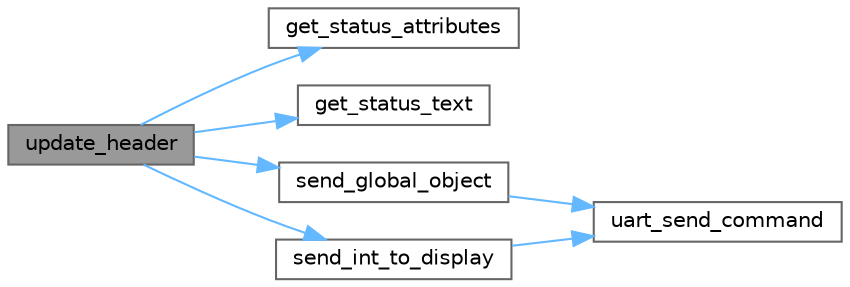 digraph "update_header"
{
 // LATEX_PDF_SIZE
  bgcolor="transparent";
  edge [fontname=Helvetica,fontsize=10,labelfontname=Helvetica,labelfontsize=10];
  node [fontname=Helvetica,fontsize=10,shape=box,height=0.2,width=0.4];
  rankdir="LR";
  Node1 [id="Node000001",label="update_header",height=0.2,width=0.4,color="gray40", fillcolor="grey60", style="filled", fontcolor="black",tooltip="Updates the header on the Nextion display."];
  Node1 -> Node2 [id="edge1_Node000001_Node000002",color="steelblue1",style="solid",tooltip=" "];
  Node2 [id="Node000002",label="get_status_attributes",height=0.2,width=0.4,color="grey40", fillcolor="white", style="filled",URL="$utils_8c.html#ab430aab7d7c17ab2aba9374eed7d1bd8",tooltip="Updates the header to reflect the current system state. This function updates the header on the Nexti..."];
  Node1 -> Node3 [id="edge2_Node000001_Node000003",color="steelblue1",style="solid",tooltip=" "];
  Node3 [id="Node000003",label="get_status_text",height=0.2,width=0.4,color="grey40", fillcolor="white", style="filled",URL="$utils_8c.html#af273a5ebcae2631c89cbee7c2bb96e9b",tooltip="Retrieves the status text based on the current system state and language. This function returns a str..."];
  Node1 -> Node4 [id="edge3_Node000001_Node000004",color="steelblue1",style="solid",tooltip=" "];
  Node4 [id="Node000004",label="send_global_object",height=0.2,width=0.4,color="grey40", fillcolor="white", style="filled",URL="$serial__send_8c.html#a5054d67ac4b50fb8e90972bd55049e3f",tooltip="Sends a command to update a global object attribute on the Nextion display."];
  Node4 -> Node5 [id="edge4_Node000004_Node000005",color="steelblue1",style="solid",tooltip=" "];
  Node5 [id="Node000005",label="uart_send_command",height=0.2,width=0.4,color="grey40", fillcolor="white", style="filled",URL="$serial__send_8c.html#a396d4a4f67f557de2870d2c47d9a7103",tooltip="Sends the termination command to the Nextion display."];
  Node1 -> Node6 [id="edge5_Node000001_Node000006",color="steelblue1",style="solid",tooltip=" "];
  Node6 [id="Node000006",label="send_int_to_display",height=0.2,width=0.4,color="grey40", fillcolor="white", style="filled",URL="$serial__send_8c.html#a79b60688c065ea5ed16bfc43a0b82c9b",tooltip="Sends a command to update an integer attribute of an object on the Nextion display."];
  Node6 -> Node5 [id="edge6_Node000006_Node000005",color="steelblue1",style="solid",tooltip=" "];
}
